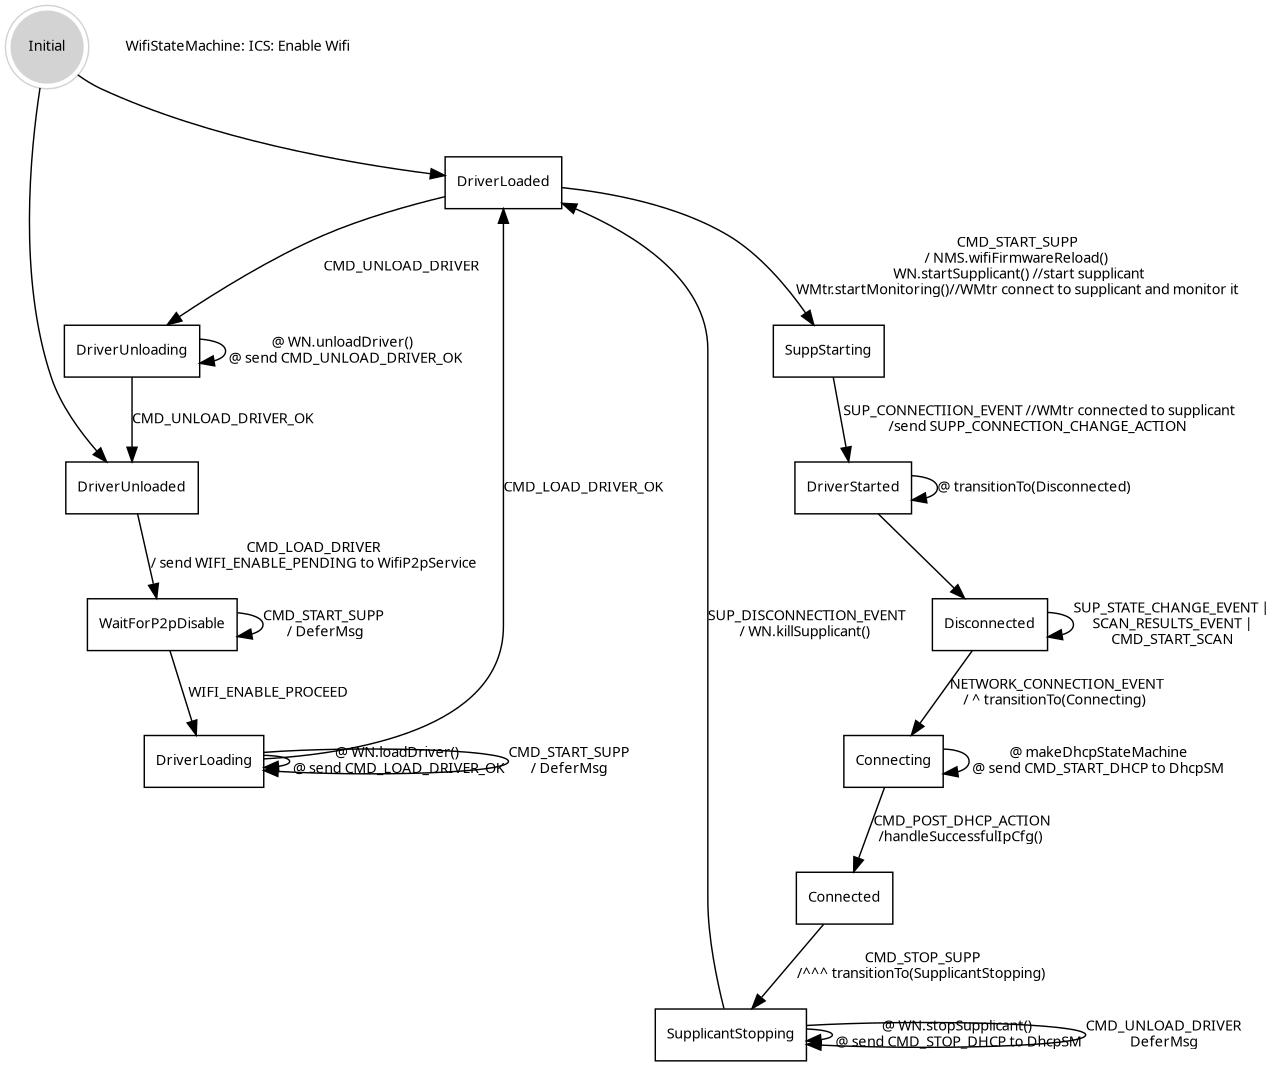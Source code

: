 
digraph automata_0 {
	size = "8.5, 11";
	fontname = "Microsoft YaHei";
	fontsize = 15;
	node [shape = record, fontname = "Microsoft YaHei", fontsize = 10];
	edge [fontname = "Microsoft YaHei", fontsize = 10];
	Initial [ style = filled, shape = doublecircle, color=lightgrey ];
	Initial -> DriverLoaded [ label = " " ];
	Initial-> DriverUnloaded  [ label = " " ];
	DriverUnloaded   -> WaitForP2pDisable [ label = "CMD_LOAD_DRIVER\n/ send WIFI_ENABLE_PENDING to WifiP2pService" ];
	WaitForP2pDisable -> WaitForP2pDisable [ label = "CMD_START_SUPP \n/ DeferMsg" ];
	WaitForP2pDisable -> DriverLoading [ label = "WIFI_ENABLE_PROCEED" ];
	DriverLoading -> DriverLoading [ label = "@ WN.loadDriver() \n @ send CMD_LOAD_DRIVER_OK " ];
	DriverLoading -> DriverLoading [ label = "CMD_START_SUPP \n/ DeferMsg " ];
	DriverLoading  -> DriverLoaded [ label = "CMD_LOAD_DRIVER_OK " ];
	DriverLoaded  -> SuppStarting [ label = "CMD_START_SUPP\n/ NMS.wifiFirmwareReload() \n WN.startSupplicant() //start supplicant\n WMtr.startMonitoring()//WMtr connect to supplicant and monitor it " ];
	SuppStarting  -> DriverStarted [ label = "SUP_CONNECTIION_EVENT //WMtr connected to supplicant\n/send SUPP_CONNECTION_CHANGE_ACTION " ];
	DriverStarted -> DriverStarted [ label = "@ transitionTo(Disconnected) " ];
	DriverStarted -> Disconnected[ label = " " ];
	Disconnected -> Disconnected[ label = "SUP_STATE_CHANGE_EVENT |\n SCAN_RESULTS_EVENT |\n CMD_START_SCAN" ];
	Disconnected -> Connecting[ label = "NETWORK_CONNECTION_EVENT\n/ ^ transitionTo(Connecting) " ];
	Connecting -> Connecting[ label = "@ makeDhcpStateMachine\n @ send CMD_START_DHCP to DhcpSM " ];
	Connecting -> Connected[ label = "CMD_POST_DHCP_ACTION\n/handleSuccessfulIpCfg() " ];
	Connected -> SupplicantStopping[ label = "CMD_STOP_SUPP\n/^^^ transitionTo(SupplicantStopping) " ];
	SupplicantStopping-> SupplicantStopping[ label = "@ WN.stopSupplicant() \n @ send CMD_STOP_DHCP to DhcpSM " ];
	SupplicantStopping-> SupplicantStopping[ label = "CMD_UNLOAD_DRIVER\n DeferMsg " ];
	SupplicantStopping-> DriverLoaded[ label = "SUP_DISCONNECTION_EVENT\n/ WN.killSupplicant() " ];
	DriverLoaded -> DriverUnloading[ label = "CMD_UNLOAD_DRIVER " ];
	DriverUnloading -> DriverUnloading[ label = "@ WN.unloadDriver() \n @ send CMD_UNLOAD_DRIVER_OK" ];
	DriverUnloading -> DriverUnloaded[ label = "CMD_UNLOAD_DRIVER_OK "];
	"WifiStateMachine: ICS: Enable Wifi" [ shape = plaintext ];
}

